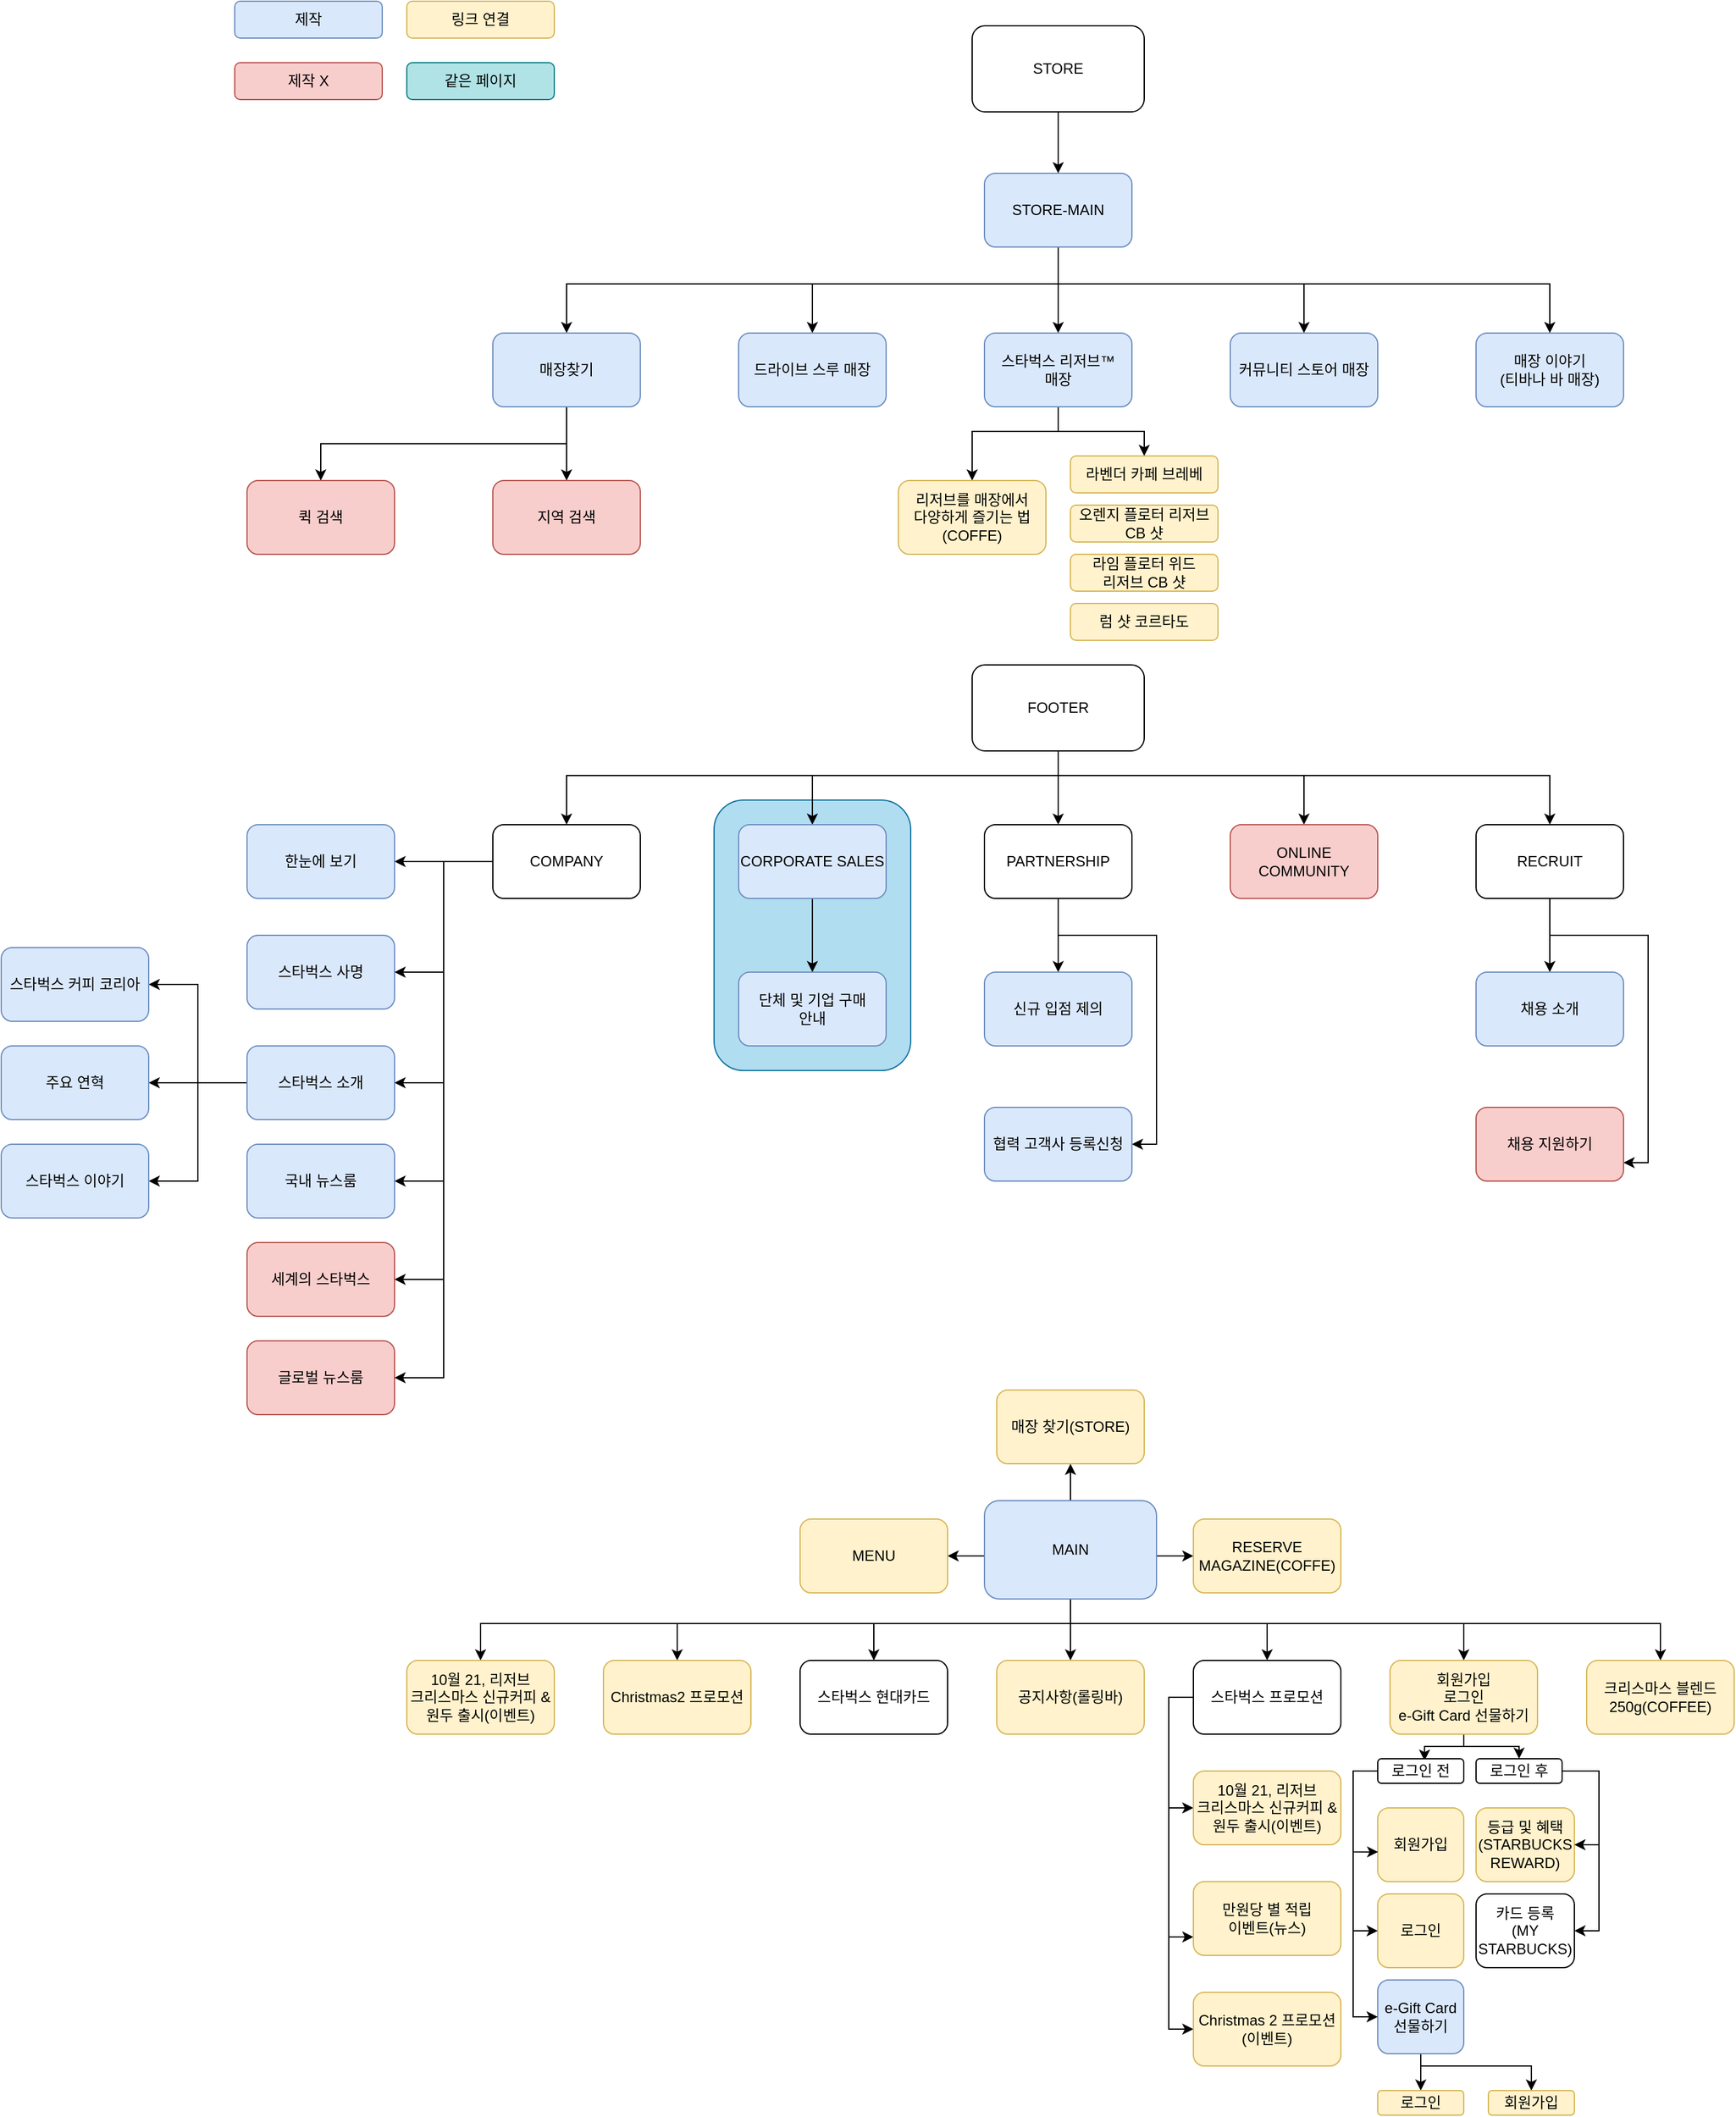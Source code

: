 <mxfile version="16.0.0" type="device"><diagram name="Page-1" id="19d8dcba-68ad-dc05-1034-9cf7b2a963f6"><mxGraphModel dx="3340" dy="1727" grid="1" gridSize="10" guides="1" tooltips="1" connect="1" arrows="1" fold="1" page="1" pageScale="1" pageWidth="1100" pageHeight="850" background="none" math="0" shadow="0"><root><mxCell id="0"/><mxCell id="1" parent="0"/><mxCell id="FKCkVw5BoB0SdjjkFyi3-27" value="" style="rounded=1;whiteSpace=wrap;html=1;fillColor=#b1ddf0;strokeColor=#10739e;" vertex="1" parent="1"><mxGeometry x="260" y="660" width="160" height="220" as="geometry"/></mxCell><mxCell id="SiQMNF84tHiWbi3B2shl-12" value="" style="edgeStyle=orthogonalEdgeStyle;rounded=0;orthogonalLoop=1;jettySize=auto;html=1;" parent="1" source="SiQMNF84tHiWbi3B2shl-5" target="SiQMNF84tHiWbi3B2shl-6" edge="1"><mxGeometry relative="1" as="geometry"/></mxCell><mxCell id="SiQMNF84tHiWbi3B2shl-5" value="STORE" style="rounded=1;whiteSpace=wrap;html=1;" parent="1" vertex="1"><mxGeometry x="470" y="30" width="140" height="70" as="geometry"/></mxCell><mxCell id="SiQMNF84tHiWbi3B2shl-13" value="" style="edgeStyle=orthogonalEdgeStyle;rounded=0;orthogonalLoop=1;jettySize=auto;html=1;" parent="1" source="SiQMNF84tHiWbi3B2shl-6" target="SiQMNF84tHiWbi3B2shl-11" edge="1"><mxGeometry relative="1" as="geometry"><Array as="points"><mxPoint x="540" y="250"/><mxPoint x="540" y="250"/></Array></mxGeometry></mxCell><mxCell id="SiQMNF84tHiWbi3B2shl-16" style="edgeStyle=orthogonalEdgeStyle;rounded=0;orthogonalLoop=1;jettySize=auto;html=1;entryX=0.5;entryY=0;entryDx=0;entryDy=0;" parent="1" source="SiQMNF84tHiWbi3B2shl-6" target="SiQMNF84tHiWbi3B2shl-10" edge="1"><mxGeometry relative="1" as="geometry"><Array as="points"><mxPoint x="540" y="240"/><mxPoint x="740" y="240"/></Array></mxGeometry></mxCell><mxCell id="SiQMNF84tHiWbi3B2shl-17" style="edgeStyle=orthogonalEdgeStyle;rounded=0;orthogonalLoop=1;jettySize=auto;html=1;" parent="1" source="SiQMNF84tHiWbi3B2shl-6" target="SiQMNF84tHiWbi3B2shl-9" edge="1"><mxGeometry relative="1" as="geometry"><Array as="points"><mxPoint x="540" y="240"/><mxPoint x="940" y="240"/></Array></mxGeometry></mxCell><mxCell id="SiQMNF84tHiWbi3B2shl-18" style="edgeStyle=orthogonalEdgeStyle;rounded=0;orthogonalLoop=1;jettySize=auto;html=1;entryX=0.5;entryY=0;entryDx=0;entryDy=0;" parent="1" source="SiQMNF84tHiWbi3B2shl-6" target="SiQMNF84tHiWbi3B2shl-8" edge="1"><mxGeometry relative="1" as="geometry"><Array as="points"><mxPoint x="540" y="240"/><mxPoint x="340" y="240"/></Array></mxGeometry></mxCell><mxCell id="SiQMNF84tHiWbi3B2shl-19" style="edgeStyle=orthogonalEdgeStyle;rounded=0;orthogonalLoop=1;jettySize=auto;html=1;entryX=0.5;entryY=0;entryDx=0;entryDy=0;" parent="1" source="SiQMNF84tHiWbi3B2shl-6" target="SiQMNF84tHiWbi3B2shl-7" edge="1"><mxGeometry relative="1" as="geometry"><Array as="points"><mxPoint x="540" y="240"/><mxPoint x="140" y="240"/></Array></mxGeometry></mxCell><mxCell id="SiQMNF84tHiWbi3B2shl-6" value="STORE-MAIN" style="rounded=1;whiteSpace=wrap;html=1;fillColor=#dae8fc;strokeColor=#6c8ebf;" parent="1" vertex="1"><mxGeometry x="480" y="150" width="120" height="60" as="geometry"/></mxCell><mxCell id="SiQMNF84tHiWbi3B2shl-23" value="" style="edgeStyle=orthogonalEdgeStyle;rounded=0;orthogonalLoop=1;jettySize=auto;html=1;" parent="1" source="SiQMNF84tHiWbi3B2shl-7" target="SiQMNF84tHiWbi3B2shl-21" edge="1"><mxGeometry relative="1" as="geometry"/></mxCell><mxCell id="SiQMNF84tHiWbi3B2shl-24" style="edgeStyle=orthogonalEdgeStyle;rounded=0;orthogonalLoop=1;jettySize=auto;html=1;" parent="1" source="SiQMNF84tHiWbi3B2shl-7" target="SiQMNF84tHiWbi3B2shl-22" edge="1"><mxGeometry relative="1" as="geometry"><Array as="points"><mxPoint x="140" y="370"/><mxPoint x="-60" y="370"/></Array></mxGeometry></mxCell><mxCell id="SiQMNF84tHiWbi3B2shl-7" value="매장찾기" style="rounded=1;whiteSpace=wrap;html=1;fillColor=#dae8fc;strokeColor=#6c8ebf;" parent="1" vertex="1"><mxGeometry x="80" y="280" width="120" height="60" as="geometry"/></mxCell><mxCell id="SiQMNF84tHiWbi3B2shl-8" value="드라이브 스루 매장" style="rounded=1;whiteSpace=wrap;html=1;fillColor=#dae8fc;strokeColor=#6c8ebf;" parent="1" vertex="1"><mxGeometry x="280" y="280" width="120" height="60" as="geometry"/></mxCell><mxCell id="SiQMNF84tHiWbi3B2shl-9" value="매장 이야기&lt;br&gt;(티바나 바 매장)" style="rounded=1;whiteSpace=wrap;html=1;fillColor=#dae8fc;strokeColor=#6c8ebf;" parent="1" vertex="1"><mxGeometry x="880" y="280" width="120" height="60" as="geometry"/></mxCell><mxCell id="SiQMNF84tHiWbi3B2shl-10" value="커뮤니티 스토어 매장" style="rounded=1;whiteSpace=wrap;html=1;fillColor=#dae8fc;strokeColor=#6c8ebf;" parent="1" vertex="1"><mxGeometry x="680" y="280" width="120" height="60" as="geometry"/></mxCell><mxCell id="FKCkVw5BoB0SdjjkFyi3-43" style="edgeStyle=orthogonalEdgeStyle;rounded=0;orthogonalLoop=1;jettySize=auto;html=1;entryX=0.5;entryY=0;entryDx=0;entryDy=0;" edge="1" parent="1" source="SiQMNF84tHiWbi3B2shl-11" target="FKCkVw5BoB0SdjjkFyi3-37"><mxGeometry relative="1" as="geometry"/></mxCell><mxCell id="FKCkVw5BoB0SdjjkFyi3-44" style="edgeStyle=orthogonalEdgeStyle;rounded=0;orthogonalLoop=1;jettySize=auto;html=1;entryX=0.5;entryY=0;entryDx=0;entryDy=0;" edge="1" parent="1" source="SiQMNF84tHiWbi3B2shl-11" target="FKCkVw5BoB0SdjjkFyi3-35"><mxGeometry relative="1" as="geometry"><Array as="points"><mxPoint x="540" y="360"/><mxPoint x="470" y="360"/></Array></mxGeometry></mxCell><mxCell id="SiQMNF84tHiWbi3B2shl-11" value="스타벅스 리저브™ &lt;br&gt;매장" style="rounded=1;whiteSpace=wrap;html=1;fillColor=#dae8fc;strokeColor=#6c8ebf;" parent="1" vertex="1"><mxGeometry x="480" y="280" width="120" height="60" as="geometry"/></mxCell><mxCell id="SiQMNF84tHiWbi3B2shl-21" value="지역 검색" style="rounded=1;whiteSpace=wrap;html=1;fillColor=#f8cecc;strokeColor=#b85450;" parent="1" vertex="1"><mxGeometry x="80" y="400" width="120" height="60" as="geometry"/></mxCell><mxCell id="SiQMNF84tHiWbi3B2shl-22" value="퀵 검색" style="rounded=1;whiteSpace=wrap;html=1;fillColor=#f8cecc;strokeColor=#b85450;" parent="1" vertex="1"><mxGeometry x="-120" y="400" width="120" height="60" as="geometry"/></mxCell><mxCell id="SiQMNF84tHiWbi3B2shl-25" value="제작" style="rounded=1;whiteSpace=wrap;html=1;fillColor=#dae8fc;strokeColor=#6c8ebf;" parent="1" vertex="1"><mxGeometry x="-130" y="10" width="120" height="30" as="geometry"/></mxCell><mxCell id="SiQMNF84tHiWbi3B2shl-26" value="제작 X" style="rounded=1;whiteSpace=wrap;html=1;fillColor=#f8cecc;strokeColor=#b85450;" parent="1" vertex="1"><mxGeometry x="-130" y="60" width="120" height="30" as="geometry"/></mxCell><mxCell id="SiQMNF84tHiWbi3B2shl-29" value="" style="edgeStyle=orthogonalEdgeStyle;rounded=0;orthogonalLoop=1;jettySize=auto;html=1;" parent="1" source="SiQMNF84tHiWbi3B2shl-27" target="SiQMNF84tHiWbi3B2shl-28" edge="1"><mxGeometry relative="1" as="geometry"/></mxCell><mxCell id="SiQMNF84tHiWbi3B2shl-34" style="edgeStyle=orthogonalEdgeStyle;rounded=0;orthogonalLoop=1;jettySize=auto;html=1;entryX=0.5;entryY=0;entryDx=0;entryDy=0;" parent="1" source="SiQMNF84tHiWbi3B2shl-27" target="SiQMNF84tHiWbi3B2shl-32" edge="1"><mxGeometry relative="1" as="geometry"><Array as="points"><mxPoint x="540" y="640"/><mxPoint x="740" y="640"/></Array></mxGeometry></mxCell><mxCell id="SiQMNF84tHiWbi3B2shl-35" style="edgeStyle=orthogonalEdgeStyle;rounded=0;orthogonalLoop=1;jettySize=auto;html=1;entryX=0.5;entryY=0;entryDx=0;entryDy=0;" parent="1" source="SiQMNF84tHiWbi3B2shl-27" target="SiQMNF84tHiWbi3B2shl-30" edge="1"><mxGeometry relative="1" as="geometry"><Array as="points"><mxPoint x="540" y="640"/><mxPoint x="940" y="640"/></Array></mxGeometry></mxCell><mxCell id="SiQMNF84tHiWbi3B2shl-36" style="edgeStyle=orthogonalEdgeStyle;rounded=0;orthogonalLoop=1;jettySize=auto;html=1;entryX=0.5;entryY=0;entryDx=0;entryDy=0;" parent="1" source="SiQMNF84tHiWbi3B2shl-27" target="SiQMNF84tHiWbi3B2shl-33" edge="1"><mxGeometry relative="1" as="geometry"><Array as="points"><mxPoint x="540" y="640"/><mxPoint x="340" y="640"/></Array></mxGeometry></mxCell><mxCell id="SiQMNF84tHiWbi3B2shl-37" style="edgeStyle=orthogonalEdgeStyle;rounded=0;orthogonalLoop=1;jettySize=auto;html=1;" parent="1" source="SiQMNF84tHiWbi3B2shl-27" target="SiQMNF84tHiWbi3B2shl-31" edge="1"><mxGeometry relative="1" as="geometry"><Array as="points"><mxPoint x="540" y="640"/><mxPoint x="140" y="640"/></Array></mxGeometry></mxCell><mxCell id="SiQMNF84tHiWbi3B2shl-27" value="FOOTER" style="rounded=1;whiteSpace=wrap;html=1;" parent="1" vertex="1"><mxGeometry x="470" y="550" width="140" height="70" as="geometry"/></mxCell><mxCell id="FKCkVw5BoB0SdjjkFyi3-25" style="edgeStyle=orthogonalEdgeStyle;rounded=0;orthogonalLoop=1;jettySize=auto;html=1;entryX=0.5;entryY=0;entryDx=0;entryDy=0;" edge="1" parent="1" source="SiQMNF84tHiWbi3B2shl-28" target="FKCkVw5BoB0SdjjkFyi3-24"><mxGeometry relative="1" as="geometry"/></mxCell><mxCell id="FKCkVw5BoB0SdjjkFyi3-26" style="edgeStyle=orthogonalEdgeStyle;rounded=0;orthogonalLoop=1;jettySize=auto;html=1;entryX=1;entryY=0.5;entryDx=0;entryDy=0;" edge="1" parent="1" source="SiQMNF84tHiWbi3B2shl-28" target="FKCkVw5BoB0SdjjkFyi3-23"><mxGeometry relative="1" as="geometry"><Array as="points"><mxPoint x="540" y="770"/><mxPoint x="620" y="770"/><mxPoint x="620" y="940"/></Array></mxGeometry></mxCell><mxCell id="SiQMNF84tHiWbi3B2shl-28" value="PARTNERSHIP" style="rounded=1;whiteSpace=wrap;html=1;" parent="1" vertex="1"><mxGeometry x="480" y="680" width="120" height="60" as="geometry"/></mxCell><mxCell id="FKCkVw5BoB0SdjjkFyi3-32" value="" style="edgeStyle=orthogonalEdgeStyle;rounded=0;orthogonalLoop=1;jettySize=auto;html=1;" edge="1" parent="1" source="SiQMNF84tHiWbi3B2shl-30" target="FKCkVw5BoB0SdjjkFyi3-30"><mxGeometry relative="1" as="geometry"/></mxCell><mxCell id="FKCkVw5BoB0SdjjkFyi3-33" style="edgeStyle=orthogonalEdgeStyle;rounded=0;orthogonalLoop=1;jettySize=auto;html=1;entryX=1;entryY=0.75;entryDx=0;entryDy=0;" edge="1" parent="1" source="SiQMNF84tHiWbi3B2shl-30" target="FKCkVw5BoB0SdjjkFyi3-31"><mxGeometry relative="1" as="geometry"><Array as="points"><mxPoint x="940" y="770"/><mxPoint x="1020" y="770"/><mxPoint x="1020" y="955"/></Array></mxGeometry></mxCell><mxCell id="SiQMNF84tHiWbi3B2shl-30" value="RECRUIT" style="rounded=1;whiteSpace=wrap;html=1;" parent="1" vertex="1"><mxGeometry x="880" y="680" width="120" height="60" as="geometry"/></mxCell><mxCell id="FKCkVw5BoB0SdjjkFyi3-3" value="" style="edgeStyle=orthogonalEdgeStyle;rounded=0;orthogonalLoop=1;jettySize=auto;html=1;" edge="1" parent="1" source="SiQMNF84tHiWbi3B2shl-31" target="FKCkVw5BoB0SdjjkFyi3-2"><mxGeometry relative="1" as="geometry"/></mxCell><mxCell id="FKCkVw5BoB0SdjjkFyi3-10" style="edgeStyle=orthogonalEdgeStyle;rounded=0;orthogonalLoop=1;jettySize=auto;html=1;entryX=1;entryY=0.5;entryDx=0;entryDy=0;" edge="1" parent="1" source="SiQMNF84tHiWbi3B2shl-31" target="FKCkVw5BoB0SdjjkFyi3-8"><mxGeometry relative="1" as="geometry"/></mxCell><mxCell id="FKCkVw5BoB0SdjjkFyi3-11" style="edgeStyle=orthogonalEdgeStyle;rounded=0;orthogonalLoop=1;jettySize=auto;html=1;entryX=1;entryY=0.5;entryDx=0;entryDy=0;" edge="1" parent="1" source="SiQMNF84tHiWbi3B2shl-31" target="FKCkVw5BoB0SdjjkFyi3-7"><mxGeometry relative="1" as="geometry"/></mxCell><mxCell id="FKCkVw5BoB0SdjjkFyi3-12" style="edgeStyle=orthogonalEdgeStyle;rounded=0;orthogonalLoop=1;jettySize=auto;html=1;entryX=1;entryY=0.5;entryDx=0;entryDy=0;" edge="1" parent="1" source="SiQMNF84tHiWbi3B2shl-31" target="FKCkVw5BoB0SdjjkFyi3-6"><mxGeometry relative="1" as="geometry"/></mxCell><mxCell id="FKCkVw5BoB0SdjjkFyi3-13" style="edgeStyle=orthogonalEdgeStyle;rounded=0;orthogonalLoop=1;jettySize=auto;html=1;entryX=1;entryY=0.5;entryDx=0;entryDy=0;" edge="1" parent="1" source="SiQMNF84tHiWbi3B2shl-31" target="FKCkVw5BoB0SdjjkFyi3-5"><mxGeometry relative="1" as="geometry"/></mxCell><mxCell id="FKCkVw5BoB0SdjjkFyi3-14" style="edgeStyle=orthogonalEdgeStyle;rounded=0;orthogonalLoop=1;jettySize=auto;html=1;entryX=1;entryY=0.5;entryDx=0;entryDy=0;" edge="1" parent="1" source="SiQMNF84tHiWbi3B2shl-31" target="FKCkVw5BoB0SdjjkFyi3-4"><mxGeometry relative="1" as="geometry"/></mxCell><mxCell id="SiQMNF84tHiWbi3B2shl-31" value="COMPANY" style="rounded=1;whiteSpace=wrap;html=1;" parent="1" vertex="1"><mxGeometry x="80" y="680" width="120" height="60" as="geometry"/></mxCell><mxCell id="SiQMNF84tHiWbi3B2shl-32" value="ONLINE COMMUNITY" style="rounded=1;whiteSpace=wrap;html=1;fillColor=#f8cecc;strokeColor=#b85450;" parent="1" vertex="1"><mxGeometry x="680" y="680" width="120" height="60" as="geometry"/></mxCell><mxCell id="FKCkVw5BoB0SdjjkFyi3-22" value="" style="edgeStyle=orthogonalEdgeStyle;rounded=0;orthogonalLoop=1;jettySize=auto;html=1;" edge="1" parent="1" source="SiQMNF84tHiWbi3B2shl-33" target="FKCkVw5BoB0SdjjkFyi3-21"><mxGeometry relative="1" as="geometry"/></mxCell><mxCell id="SiQMNF84tHiWbi3B2shl-33" value="CORPORATE SALES" style="rounded=1;whiteSpace=wrap;html=1;fillColor=#dae8fc;strokeColor=#6c8ebf;" parent="1" vertex="1"><mxGeometry x="280" y="680" width="120" height="60" as="geometry"/></mxCell><mxCell id="FKCkVw5BoB0SdjjkFyi3-2" value="한눈에 보기" style="rounded=1;whiteSpace=wrap;html=1;fillColor=#dae8fc;strokeColor=#6c8ebf;" vertex="1" parent="1"><mxGeometry x="-120" y="680" width="120" height="60" as="geometry"/></mxCell><mxCell id="FKCkVw5BoB0SdjjkFyi3-4" value="글로벌 뉴스룸" style="rounded=1;whiteSpace=wrap;html=1;fillColor=#f8cecc;strokeColor=#b85450;" vertex="1" parent="1"><mxGeometry x="-120" y="1100" width="120" height="60" as="geometry"/></mxCell><mxCell id="FKCkVw5BoB0SdjjkFyi3-5" value="세계의 스타벅스" style="rounded=1;whiteSpace=wrap;html=1;fillColor=#f8cecc;strokeColor=#b85450;" vertex="1" parent="1"><mxGeometry x="-120" y="1020" width="120" height="60" as="geometry"/></mxCell><mxCell id="FKCkVw5BoB0SdjjkFyi3-6" value="국내 뉴스룸" style="rounded=1;whiteSpace=wrap;html=1;fillColor=#dae8fc;strokeColor=#6c8ebf;" vertex="1" parent="1"><mxGeometry x="-120" y="940" width="120" height="60" as="geometry"/></mxCell><mxCell id="FKCkVw5BoB0SdjjkFyi3-18" style="edgeStyle=orthogonalEdgeStyle;rounded=0;orthogonalLoop=1;jettySize=auto;html=1;entryX=1;entryY=0.5;entryDx=0;entryDy=0;" edge="1" parent="1" source="FKCkVw5BoB0SdjjkFyi3-7" target="FKCkVw5BoB0SdjjkFyi3-17"><mxGeometry relative="1" as="geometry"/></mxCell><mxCell id="FKCkVw5BoB0SdjjkFyi3-19" style="edgeStyle=orthogonalEdgeStyle;rounded=0;orthogonalLoop=1;jettySize=auto;html=1;entryX=1;entryY=0.5;entryDx=0;entryDy=0;" edge="1" parent="1" source="FKCkVw5BoB0SdjjkFyi3-7" target="FKCkVw5BoB0SdjjkFyi3-16"><mxGeometry relative="1" as="geometry"/></mxCell><mxCell id="FKCkVw5BoB0SdjjkFyi3-20" style="edgeStyle=orthogonalEdgeStyle;rounded=0;orthogonalLoop=1;jettySize=auto;html=1;entryX=1;entryY=0.5;entryDx=0;entryDy=0;" edge="1" parent="1" source="FKCkVw5BoB0SdjjkFyi3-7" target="FKCkVw5BoB0SdjjkFyi3-15"><mxGeometry relative="1" as="geometry"/></mxCell><mxCell id="FKCkVw5BoB0SdjjkFyi3-7" value="스타벅스 소개" style="rounded=1;whiteSpace=wrap;html=1;fillColor=#dae8fc;strokeColor=#6c8ebf;" vertex="1" parent="1"><mxGeometry x="-120" y="860" width="120" height="60" as="geometry"/></mxCell><mxCell id="FKCkVw5BoB0SdjjkFyi3-8" value="스타벅스 사명" style="rounded=1;whiteSpace=wrap;html=1;fillColor=#dae8fc;strokeColor=#6c8ebf;" vertex="1" parent="1"><mxGeometry x="-120" y="770" width="120" height="60" as="geometry"/></mxCell><mxCell id="FKCkVw5BoB0SdjjkFyi3-15" value="스타벅스 이야기" style="rounded=1;whiteSpace=wrap;html=1;fillColor=#dae8fc;strokeColor=#6c8ebf;" vertex="1" parent="1"><mxGeometry x="-320" y="940" width="120" height="60" as="geometry"/></mxCell><mxCell id="FKCkVw5BoB0SdjjkFyi3-16" value="주요 연혁" style="rounded=1;whiteSpace=wrap;html=1;fillColor=#dae8fc;strokeColor=#6c8ebf;" vertex="1" parent="1"><mxGeometry x="-320" y="860" width="120" height="60" as="geometry"/></mxCell><mxCell id="FKCkVw5BoB0SdjjkFyi3-17" value="스타벅스 커피 코리아" style="rounded=1;whiteSpace=wrap;html=1;fillColor=#dae8fc;strokeColor=#6c8ebf;" vertex="1" parent="1"><mxGeometry x="-320" y="780" width="120" height="60" as="geometry"/></mxCell><mxCell id="FKCkVw5BoB0SdjjkFyi3-21" value="단체 및 기업 구매 &lt;br&gt;안내" style="rounded=1;whiteSpace=wrap;html=1;fillColor=#dae8fc;strokeColor=#6c8ebf;" vertex="1" parent="1"><mxGeometry x="280" y="800" width="120" height="60" as="geometry"/></mxCell><mxCell id="FKCkVw5BoB0SdjjkFyi3-23" value="협력 고객사 등록신청" style="rounded=1;whiteSpace=wrap;html=1;fillColor=#dae8fc;strokeColor=#6c8ebf;" vertex="1" parent="1"><mxGeometry x="480" y="910" width="120" height="60" as="geometry"/></mxCell><mxCell id="FKCkVw5BoB0SdjjkFyi3-24" value="신규 입점 제의" style="rounded=1;whiteSpace=wrap;html=1;fillColor=#dae8fc;strokeColor=#6c8ebf;" vertex="1" parent="1"><mxGeometry x="480" y="800" width="120" height="60" as="geometry"/></mxCell><mxCell id="FKCkVw5BoB0SdjjkFyi3-29" value="같은 페이지" style="rounded=1;whiteSpace=wrap;html=1;fillColor=#b0e3e6;strokeColor=#0e8088;" vertex="1" parent="1"><mxGeometry x="10" y="60" width="120" height="30" as="geometry"/></mxCell><mxCell id="FKCkVw5BoB0SdjjkFyi3-30" value="채용 소개" style="rounded=1;whiteSpace=wrap;html=1;fillColor=#dae8fc;strokeColor=#6c8ebf;" vertex="1" parent="1"><mxGeometry x="880" y="800" width="120" height="60" as="geometry"/></mxCell><mxCell id="FKCkVw5BoB0SdjjkFyi3-31" value="채용 지원하기" style="rounded=1;whiteSpace=wrap;html=1;fillColor=#f8cecc;strokeColor=#b85450;" vertex="1" parent="1"><mxGeometry x="880" y="910" width="120" height="60" as="geometry"/></mxCell><mxCell id="FKCkVw5BoB0SdjjkFyi3-54" value="" style="edgeStyle=orthogonalEdgeStyle;rounded=0;orthogonalLoop=1;jettySize=auto;html=1;" edge="1" parent="1" source="FKCkVw5BoB0SdjjkFyi3-34" target="FKCkVw5BoB0SdjjkFyi3-49"><mxGeometry relative="1" as="geometry"/></mxCell><mxCell id="FKCkVw5BoB0SdjjkFyi3-55" style="edgeStyle=orthogonalEdgeStyle;rounded=0;orthogonalLoop=1;jettySize=auto;html=1;" edge="1" parent="1" source="FKCkVw5BoB0SdjjkFyi3-34" target="FKCkVw5BoB0SdjjkFyi3-45"><mxGeometry relative="1" as="geometry"><Array as="points"><mxPoint x="550" y="1330"/><mxPoint x="390" y="1330"/></Array></mxGeometry></mxCell><mxCell id="FKCkVw5BoB0SdjjkFyi3-56" style="edgeStyle=orthogonalEdgeStyle;rounded=0;orthogonalLoop=1;jettySize=auto;html=1;" edge="1" parent="1" source="FKCkVw5BoB0SdjjkFyi3-34" target="FKCkVw5BoB0SdjjkFyi3-46"><mxGeometry relative="1" as="geometry"><Array as="points"><mxPoint x="550" y="1330"/><mxPoint x="230" y="1330"/></Array></mxGeometry></mxCell><mxCell id="FKCkVw5BoB0SdjjkFyi3-57" style="edgeStyle=orthogonalEdgeStyle;rounded=0;orthogonalLoop=1;jettySize=auto;html=1;entryX=0.5;entryY=0;entryDx=0;entryDy=0;" edge="1" parent="1" source="FKCkVw5BoB0SdjjkFyi3-34" target="FKCkVw5BoB0SdjjkFyi3-50"><mxGeometry relative="1" as="geometry"><Array as="points"><mxPoint x="550" y="1330"/><mxPoint x="710" y="1330"/></Array></mxGeometry></mxCell><mxCell id="FKCkVw5BoB0SdjjkFyi3-58" style="edgeStyle=orthogonalEdgeStyle;rounded=0;orthogonalLoop=1;jettySize=auto;html=1;" edge="1" parent="1" source="FKCkVw5BoB0SdjjkFyi3-34" target="FKCkVw5BoB0SdjjkFyi3-48"><mxGeometry relative="1" as="geometry"><Array as="points"><mxPoint x="550" y="1330"/><mxPoint x="870" y="1330"/></Array></mxGeometry></mxCell><mxCell id="FKCkVw5BoB0SdjjkFyi3-63" style="edgeStyle=orthogonalEdgeStyle;rounded=0;orthogonalLoop=1;jettySize=auto;html=1;" edge="1" parent="1" source="FKCkVw5BoB0SdjjkFyi3-34" target="FKCkVw5BoB0SdjjkFyi3-47"><mxGeometry relative="1" as="geometry"><Array as="points"><mxPoint x="550" y="1330"/><mxPoint x="1030" y="1330"/></Array></mxGeometry></mxCell><mxCell id="FKCkVw5BoB0SdjjkFyi3-65" style="edgeStyle=orthogonalEdgeStyle;rounded=0;orthogonalLoop=1;jettySize=auto;html=1;entryX=0.5;entryY=0;entryDx=0;entryDy=0;" edge="1" parent="1" source="FKCkVw5BoB0SdjjkFyi3-34" target="FKCkVw5BoB0SdjjkFyi3-64"><mxGeometry relative="1" as="geometry"><Array as="points"><mxPoint x="550" y="1330"/><mxPoint x="70" y="1330"/></Array></mxGeometry></mxCell><mxCell id="FKCkVw5BoB0SdjjkFyi3-69" value="" style="edgeStyle=orthogonalEdgeStyle;rounded=0;orthogonalLoop=1;jettySize=auto;html=1;" edge="1" parent="1" source="FKCkVw5BoB0SdjjkFyi3-34" target="FKCkVw5BoB0SdjjkFyi3-68"><mxGeometry relative="1" as="geometry"><Array as="points"><mxPoint x="630" y="1275"/><mxPoint x="630" y="1275"/></Array></mxGeometry></mxCell><mxCell id="FKCkVw5BoB0SdjjkFyi3-71" value="" style="edgeStyle=orthogonalEdgeStyle;rounded=0;orthogonalLoop=1;jettySize=auto;html=1;" edge="1" parent="1" source="FKCkVw5BoB0SdjjkFyi3-34" target="FKCkVw5BoB0SdjjkFyi3-70"><mxGeometry relative="1" as="geometry"/></mxCell><mxCell id="FKCkVw5BoB0SdjjkFyi3-72" value="" style="edgeStyle=orthogonalEdgeStyle;rounded=0;orthogonalLoop=1;jettySize=auto;html=1;" edge="1" parent="1" source="FKCkVw5BoB0SdjjkFyi3-34" target="FKCkVw5BoB0SdjjkFyi3-66"><mxGeometry relative="1" as="geometry"><Array as="points"><mxPoint x="470" y="1275"/><mxPoint x="470" y="1275"/></Array></mxGeometry></mxCell><mxCell id="FKCkVw5BoB0SdjjkFyi3-34" value="MAIN" style="rounded=1;whiteSpace=wrap;html=1;fillColor=#dae8fc;strokeColor=#6c8ebf;" vertex="1" parent="1"><mxGeometry x="480" y="1230" width="140" height="80" as="geometry"/></mxCell><mxCell id="FKCkVw5BoB0SdjjkFyi3-35" value="리저브를 매장에서 &lt;br&gt;다양하게 즐기는 법&lt;br&gt;(COFFE)" style="rounded=1;whiteSpace=wrap;html=1;fillColor=#fff2cc;strokeColor=#d6b656;" vertex="1" parent="1"><mxGeometry x="410" y="400" width="120" height="60" as="geometry"/></mxCell><mxCell id="FKCkVw5BoB0SdjjkFyi3-36" value="링크 연결" style="rounded=1;whiteSpace=wrap;html=1;fillColor=#fff2cc;strokeColor=#d6b656;" vertex="1" parent="1"><mxGeometry x="10" y="10" width="120" height="30" as="geometry"/></mxCell><mxCell id="FKCkVw5BoB0SdjjkFyi3-37" value="라벤더 카페 브레베" style="rounded=1;whiteSpace=wrap;html=1;fillColor=#fff2cc;strokeColor=#d6b656;" vertex="1" parent="1"><mxGeometry x="550" y="380" width="120" height="30" as="geometry"/></mxCell><mxCell id="FKCkVw5BoB0SdjjkFyi3-38" value="오렌지 플로터 리저브 CB 샷" style="rounded=1;whiteSpace=wrap;html=1;fillColor=#fff2cc;strokeColor=#d6b656;" vertex="1" parent="1"><mxGeometry x="550" y="420" width="120" height="30" as="geometry"/></mxCell><mxCell id="FKCkVw5BoB0SdjjkFyi3-39" value="라임 플로터 위드 &lt;br&gt;리저브 CB 샷" style="rounded=1;whiteSpace=wrap;html=1;fillColor=#fff2cc;strokeColor=#d6b656;" vertex="1" parent="1"><mxGeometry x="550" y="460" width="120" height="30" as="geometry"/></mxCell><mxCell id="FKCkVw5BoB0SdjjkFyi3-40" value="럼 샷 코르타도" style="rounded=1;whiteSpace=wrap;html=1;fillColor=#fff2cc;strokeColor=#d6b656;" vertex="1" parent="1"><mxGeometry x="550" y="500" width="120" height="30" as="geometry"/></mxCell><mxCell id="FKCkVw5BoB0SdjjkFyi3-45" value="스타벅스 현대카드" style="rounded=1;whiteSpace=wrap;html=1;" vertex="1" parent="1"><mxGeometry x="330" y="1360" width="120" height="60" as="geometry"/></mxCell><mxCell id="FKCkVw5BoB0SdjjkFyi3-46" value="Christmas2 프로모션" style="rounded=1;whiteSpace=wrap;html=1;fillColor=#fff2cc;strokeColor=#d6b656;" vertex="1" parent="1"><mxGeometry x="170" y="1360" width="120" height="60" as="geometry"/></mxCell><mxCell id="FKCkVw5BoB0SdjjkFyi3-47" value="크리스마스 블렌드 250g(COFFEE)" style="rounded=1;whiteSpace=wrap;html=1;fillColor=#fff2cc;strokeColor=#d6b656;" vertex="1" parent="1"><mxGeometry x="970" y="1360" width="120" height="60" as="geometry"/></mxCell><mxCell id="FKCkVw5BoB0SdjjkFyi3-83" style="edgeStyle=orthogonalEdgeStyle;rounded=0;orthogonalLoop=1;jettySize=auto;html=1;entryX=0.544;entryY=0.081;entryDx=0;entryDy=0;entryPerimeter=0;" edge="1" parent="1" source="FKCkVw5BoB0SdjjkFyi3-48" target="FKCkVw5BoB0SdjjkFyi3-80"><mxGeometry relative="1" as="geometry"><Array as="points"><mxPoint x="870" y="1430"/><mxPoint x="838" y="1430"/></Array></mxGeometry></mxCell><mxCell id="FKCkVw5BoB0SdjjkFyi3-84" style="edgeStyle=orthogonalEdgeStyle;rounded=0;orthogonalLoop=1;jettySize=auto;html=1;entryX=0.5;entryY=0;entryDx=0;entryDy=0;" edge="1" parent="1" source="FKCkVw5BoB0SdjjkFyi3-48" target="FKCkVw5BoB0SdjjkFyi3-81"><mxGeometry relative="1" as="geometry"><Array as="points"><mxPoint x="870" y="1430"/><mxPoint x="915" y="1430"/></Array></mxGeometry></mxCell><mxCell id="FKCkVw5BoB0SdjjkFyi3-48" value="회원가입&lt;br&gt;로그인&lt;br&gt;e-Gift Card 선물하기" style="rounded=1;whiteSpace=wrap;html=1;fillColor=#fff2cc;strokeColor=#d6b656;" vertex="1" parent="1"><mxGeometry x="810" y="1360" width="120" height="60" as="geometry"/></mxCell><mxCell id="FKCkVw5BoB0SdjjkFyi3-49" value="공지사항(롤링바)" style="rounded=1;whiteSpace=wrap;html=1;fillColor=#fff2cc;strokeColor=#d6b656;" vertex="1" parent="1"><mxGeometry x="490" y="1360" width="120" height="60" as="geometry"/></mxCell><mxCell id="FKCkVw5BoB0SdjjkFyi3-60" style="edgeStyle=orthogonalEdgeStyle;rounded=0;orthogonalLoop=1;jettySize=auto;html=1;entryX=0;entryY=0.75;entryDx=0;entryDy=0;" edge="1" parent="1" source="FKCkVw5BoB0SdjjkFyi3-50" target="FKCkVw5BoB0SdjjkFyi3-52"><mxGeometry relative="1" as="geometry"><Array as="points"><mxPoint x="630" y="1390"/><mxPoint x="630" y="1585"/></Array></mxGeometry></mxCell><mxCell id="FKCkVw5BoB0SdjjkFyi3-61" style="edgeStyle=orthogonalEdgeStyle;rounded=0;orthogonalLoop=1;jettySize=auto;html=1;entryX=0;entryY=0.5;entryDx=0;entryDy=0;" edge="1" parent="1" source="FKCkVw5BoB0SdjjkFyi3-50" target="FKCkVw5BoB0SdjjkFyi3-51"><mxGeometry relative="1" as="geometry"><Array as="points"><mxPoint x="630" y="1390"/><mxPoint x="630" y="1480"/></Array></mxGeometry></mxCell><mxCell id="FKCkVw5BoB0SdjjkFyi3-62" style="edgeStyle=orthogonalEdgeStyle;rounded=0;orthogonalLoop=1;jettySize=auto;html=1;entryX=0;entryY=0.5;entryDx=0;entryDy=0;" edge="1" parent="1" source="FKCkVw5BoB0SdjjkFyi3-50" target="FKCkVw5BoB0SdjjkFyi3-53"><mxGeometry relative="1" as="geometry"><Array as="points"><mxPoint x="630" y="1390"/><mxPoint x="630" y="1660"/></Array></mxGeometry></mxCell><mxCell id="FKCkVw5BoB0SdjjkFyi3-50" value="스타벅스 프로모션" style="rounded=1;whiteSpace=wrap;html=1;" vertex="1" parent="1"><mxGeometry x="650" y="1360" width="120" height="60" as="geometry"/></mxCell><mxCell id="FKCkVw5BoB0SdjjkFyi3-51" value="10월 21, 리저브 &lt;br&gt;크리스마스 신규커피 &amp;amp; 원두 출시(이벤트)" style="rounded=1;whiteSpace=wrap;html=1;fillColor=#fff2cc;strokeColor=#d6b656;" vertex="1" parent="1"><mxGeometry x="650" y="1450" width="120" height="60" as="geometry"/></mxCell><mxCell id="FKCkVw5BoB0SdjjkFyi3-52" value="만원당 별 적립 &lt;br&gt;이벤트(뉴스)" style="rounded=1;whiteSpace=wrap;html=1;fillColor=#fff2cc;strokeColor=#d6b656;" vertex="1" parent="1"><mxGeometry x="650" y="1540" width="120" height="60" as="geometry"/></mxCell><mxCell id="FKCkVw5BoB0SdjjkFyi3-53" value="Christmas 2 프로모션&lt;br&gt;(이벤트)" style="rounded=1;whiteSpace=wrap;html=1;fillColor=#fff2cc;strokeColor=#d6b656;" vertex="1" parent="1"><mxGeometry x="650" y="1630" width="120" height="60" as="geometry"/></mxCell><mxCell id="FKCkVw5BoB0SdjjkFyi3-64" value="10월 21, 리저브 &lt;br&gt;크리스마스 신규커피 &amp;amp; 원두 출시(이벤트)" style="rounded=1;whiteSpace=wrap;html=1;fillColor=#fff2cc;strokeColor=#d6b656;" vertex="1" parent="1"><mxGeometry x="10" y="1360" width="120" height="60" as="geometry"/></mxCell><mxCell id="FKCkVw5BoB0SdjjkFyi3-66" value="MENU" style="rounded=1;whiteSpace=wrap;html=1;fillColor=#fff2cc;strokeColor=#d6b656;" vertex="1" parent="1"><mxGeometry x="330" y="1245" width="120" height="60" as="geometry"/></mxCell><mxCell id="FKCkVw5BoB0SdjjkFyi3-68" value="RESERVE MAGAZINE(COFFE)" style="rounded=1;whiteSpace=wrap;html=1;fillColor=#fff2cc;strokeColor=#d6b656;" vertex="1" parent="1"><mxGeometry x="650" y="1245" width="120" height="60" as="geometry"/></mxCell><mxCell id="FKCkVw5BoB0SdjjkFyi3-70" value="매장 찾기(STORE)" style="rounded=1;whiteSpace=wrap;html=1;fillColor=#fff2cc;strokeColor=#d6b656;" vertex="1" parent="1"><mxGeometry x="490" y="1140" width="120" height="60" as="geometry"/></mxCell><mxCell id="FKCkVw5BoB0SdjjkFyi3-73" value="회원가입" style="rounded=1;whiteSpace=wrap;html=1;fillColor=#fff2cc;strokeColor=#d6b656;" vertex="1" parent="1"><mxGeometry x="800" y="1480" width="70" height="60" as="geometry"/></mxCell><mxCell id="FKCkVw5BoB0SdjjkFyi3-74" value="로그인" style="rounded=1;whiteSpace=wrap;html=1;fillColor=#fff2cc;strokeColor=#d6b656;" vertex="1" parent="1"><mxGeometry x="800" y="1550" width="70" height="60" as="geometry"/></mxCell><mxCell id="FKCkVw5BoB0SdjjkFyi3-95" style="edgeStyle=orthogonalEdgeStyle;rounded=0;orthogonalLoop=1;jettySize=auto;html=1;entryX=0.5;entryY=0;entryDx=0;entryDy=0;" edge="1" parent="1" source="FKCkVw5BoB0SdjjkFyi3-75" target="FKCkVw5BoB0SdjjkFyi3-91"><mxGeometry relative="1" as="geometry"/></mxCell><mxCell id="FKCkVw5BoB0SdjjkFyi3-96" style="edgeStyle=orthogonalEdgeStyle;rounded=0;orthogonalLoop=1;jettySize=auto;html=1;entryX=0.5;entryY=0;entryDx=0;entryDy=0;" edge="1" parent="1" source="FKCkVw5BoB0SdjjkFyi3-75" target="FKCkVw5BoB0SdjjkFyi3-92"><mxGeometry relative="1" as="geometry"><Array as="points"><mxPoint x="835" y="1690"/><mxPoint x="925" y="1690"/></Array></mxGeometry></mxCell><mxCell id="FKCkVw5BoB0SdjjkFyi3-75" value="e-Gift Card 선물하기" style="rounded=1;whiteSpace=wrap;html=1;fillColor=#dae8fc;strokeColor=#6c8ebf;" vertex="1" parent="1"><mxGeometry x="800" y="1620" width="70" height="60" as="geometry"/></mxCell><mxCell id="FKCkVw5BoB0SdjjkFyi3-77" value="등급 및 혜택&lt;br&gt;(STARBUCKS REWARD)" style="rounded=1;whiteSpace=wrap;html=1;fillColor=#fff2cc;strokeColor=#d6b656;" vertex="1" parent="1"><mxGeometry x="880" y="1480" width="80" height="60" as="geometry"/></mxCell><mxCell id="FKCkVw5BoB0SdjjkFyi3-79" value="카드 등록&lt;br&gt;(MY STARBUCKS)" style="rounded=1;whiteSpace=wrap;html=1;" vertex="1" parent="1"><mxGeometry x="880" y="1550" width="80" height="60" as="geometry"/></mxCell><mxCell id="FKCkVw5BoB0SdjjkFyi3-88" style="edgeStyle=orthogonalEdgeStyle;rounded=0;orthogonalLoop=1;jettySize=auto;html=1;entryX=0.005;entryY=0.597;entryDx=0;entryDy=0;entryPerimeter=0;" edge="1" parent="1" source="FKCkVw5BoB0SdjjkFyi3-80" target="FKCkVw5BoB0SdjjkFyi3-73"><mxGeometry relative="1" as="geometry"><Array as="points"><mxPoint x="780" y="1450"/><mxPoint x="780" y="1516"/></Array></mxGeometry></mxCell><mxCell id="FKCkVw5BoB0SdjjkFyi3-89" style="edgeStyle=orthogonalEdgeStyle;rounded=0;orthogonalLoop=1;jettySize=auto;html=1;entryX=0;entryY=0.5;entryDx=0;entryDy=0;" edge="1" parent="1" source="FKCkVw5BoB0SdjjkFyi3-80" target="FKCkVw5BoB0SdjjkFyi3-74"><mxGeometry relative="1" as="geometry"><Array as="points"><mxPoint x="780" y="1450"/><mxPoint x="780" y="1580"/></Array></mxGeometry></mxCell><mxCell id="FKCkVw5BoB0SdjjkFyi3-90" style="edgeStyle=orthogonalEdgeStyle;rounded=0;orthogonalLoop=1;jettySize=auto;html=1;entryX=0;entryY=0.5;entryDx=0;entryDy=0;" edge="1" parent="1" source="FKCkVw5BoB0SdjjkFyi3-80" target="FKCkVw5BoB0SdjjkFyi3-75"><mxGeometry relative="1" as="geometry"><Array as="points"><mxPoint x="780" y="1450"/><mxPoint x="780" y="1650"/></Array></mxGeometry></mxCell><mxCell id="FKCkVw5BoB0SdjjkFyi3-80" value="로그인 전" style="rounded=1;whiteSpace=wrap;html=1;" vertex="1" parent="1"><mxGeometry x="800" y="1440" width="70" height="20" as="geometry"/></mxCell><mxCell id="FKCkVw5BoB0SdjjkFyi3-98" style="edgeStyle=orthogonalEdgeStyle;rounded=0;orthogonalLoop=1;jettySize=auto;html=1;entryX=1;entryY=0.5;entryDx=0;entryDy=0;" edge="1" parent="1" source="FKCkVw5BoB0SdjjkFyi3-81" target="FKCkVw5BoB0SdjjkFyi3-77"><mxGeometry relative="1" as="geometry"><Array as="points"><mxPoint x="980" y="1450"/><mxPoint x="980" y="1510"/></Array></mxGeometry></mxCell><mxCell id="FKCkVw5BoB0SdjjkFyi3-99" style="edgeStyle=orthogonalEdgeStyle;rounded=0;orthogonalLoop=1;jettySize=auto;html=1;entryX=1;entryY=0.5;entryDx=0;entryDy=0;" edge="1" parent="1" source="FKCkVw5BoB0SdjjkFyi3-81" target="FKCkVw5BoB0SdjjkFyi3-79"><mxGeometry relative="1" as="geometry"><Array as="points"><mxPoint x="980" y="1450"/><mxPoint x="980" y="1580"/></Array></mxGeometry></mxCell><mxCell id="FKCkVw5BoB0SdjjkFyi3-81" value="로그인 후" style="rounded=1;whiteSpace=wrap;html=1;" vertex="1" parent="1"><mxGeometry x="880" y="1440" width="70" height="20" as="geometry"/></mxCell><mxCell id="FKCkVw5BoB0SdjjkFyi3-91" value="로그인" style="rounded=1;whiteSpace=wrap;html=1;fillColor=#fff2cc;strokeColor=#d6b656;" vertex="1" parent="1"><mxGeometry x="800" y="1710" width="70" height="20" as="geometry"/></mxCell><mxCell id="FKCkVw5BoB0SdjjkFyi3-92" value="회원가입" style="rounded=1;whiteSpace=wrap;html=1;fillColor=#fff2cc;strokeColor=#d6b656;" vertex="1" parent="1"><mxGeometry x="890" y="1710" width="70" height="20" as="geometry"/></mxCell></root></mxGraphModel></diagram></mxfile>